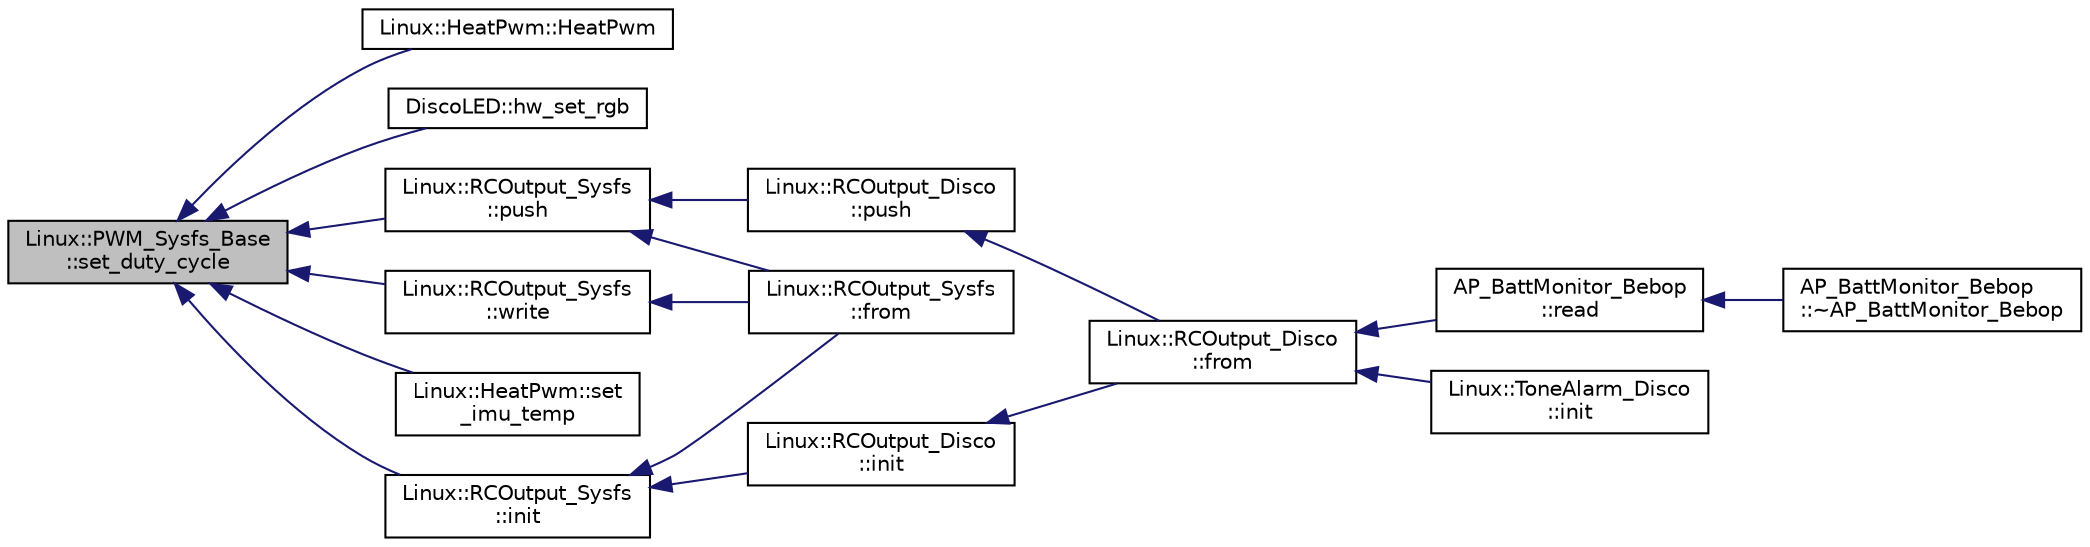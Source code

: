 digraph "Linux::PWM_Sysfs_Base::set_duty_cycle"
{
 // INTERACTIVE_SVG=YES
  edge [fontname="Helvetica",fontsize="10",labelfontname="Helvetica",labelfontsize="10"];
  node [fontname="Helvetica",fontsize="10",shape=record];
  rankdir="LR";
  Node1 [label="Linux::PWM_Sysfs_Base\l::set_duty_cycle",height=0.2,width=0.4,color="black", fillcolor="grey75", style="filled", fontcolor="black"];
  Node1 -> Node2 [dir="back",color="midnightblue",fontsize="10",style="solid",fontname="Helvetica"];
  Node2 [label="Linux::HeatPwm::HeatPwm",height=0.2,width=0.4,color="black", fillcolor="white", style="filled",URL="$classLinux_1_1HeatPwm.html#a910503ba8647930c989ec4311051447a"];
  Node1 -> Node3 [dir="back",color="midnightblue",fontsize="10",style="solid",fontname="Helvetica"];
  Node3 [label="DiscoLED::hw_set_rgb",height=0.2,width=0.4,color="black", fillcolor="white", style="filled",URL="$classDiscoLED.html#aaa82a5ea124e3e905cf34e4d8be3f1f0"];
  Node1 -> Node4 [dir="back",color="midnightblue",fontsize="10",style="solid",fontname="Helvetica"];
  Node4 [label="Linux::RCOutput_Sysfs\l::init",height=0.2,width=0.4,color="black", fillcolor="white", style="filled",URL="$classLinux_1_1RCOutput__Sysfs.html#ad1cd8fe20a99d08df3401f1f0ea968f2"];
  Node4 -> Node5 [dir="back",color="midnightblue",fontsize="10",style="solid",fontname="Helvetica"];
  Node5 [label="Linux::RCOutput_Disco\l::init",height=0.2,width=0.4,color="black", fillcolor="white", style="filled",URL="$classLinux_1_1RCOutput__Disco.html#aa7c4f715a6e793972896389de9d642ad"];
  Node5 -> Node6 [dir="back",color="midnightblue",fontsize="10",style="solid",fontname="Helvetica"];
  Node6 [label="Linux::RCOutput_Disco\l::from",height=0.2,width=0.4,color="black", fillcolor="white", style="filled",URL="$classLinux_1_1RCOutput__Disco.html#a8692caab118bef928bbc9cc2a0a494b9"];
  Node6 -> Node7 [dir="back",color="midnightblue",fontsize="10",style="solid",fontname="Helvetica"];
  Node7 [label="AP_BattMonitor_Bebop\l::read",height=0.2,width=0.4,color="black", fillcolor="white", style="filled",URL="$classAP__BattMonitor__Bebop.html#a21f5d7fd4482fff9ca7d42b91770871b"];
  Node7 -> Node8 [dir="back",color="midnightblue",fontsize="10",style="solid",fontname="Helvetica"];
  Node8 [label="AP_BattMonitor_Bebop\l::~AP_BattMonitor_Bebop",height=0.2,width=0.4,color="black", fillcolor="white", style="filled",URL="$classAP__BattMonitor__Bebop.html#ae3bddd45e54f95f4641bf52fa8d32f8a"];
  Node6 -> Node9 [dir="back",color="midnightblue",fontsize="10",style="solid",fontname="Helvetica"];
  Node9 [label="Linux::ToneAlarm_Disco\l::init",height=0.2,width=0.4,color="black", fillcolor="white", style="filled",URL="$classLinux_1_1ToneAlarm__Disco.html#a4560b4c776576123f40fbd85a3f9da37"];
  Node4 -> Node10 [dir="back",color="midnightblue",fontsize="10",style="solid",fontname="Helvetica"];
  Node10 [label="Linux::RCOutput_Sysfs\l::from",height=0.2,width=0.4,color="black", fillcolor="white", style="filled",URL="$classLinux_1_1RCOutput__Sysfs.html#a68d76708ae4d1edde0af071d455248d1"];
  Node1 -> Node11 [dir="back",color="midnightblue",fontsize="10",style="solid",fontname="Helvetica"];
  Node11 [label="Linux::RCOutput_Sysfs\l::push",height=0.2,width=0.4,color="black", fillcolor="white", style="filled",URL="$classLinux_1_1RCOutput__Sysfs.html#aeadb2fda0065ffab9d2f962bbf9a54e1"];
  Node11 -> Node12 [dir="back",color="midnightblue",fontsize="10",style="solid",fontname="Helvetica"];
  Node12 [label="Linux::RCOutput_Disco\l::push",height=0.2,width=0.4,color="black", fillcolor="white", style="filled",URL="$classLinux_1_1RCOutput__Disco.html#af3f31fe70768e015708807345481de35"];
  Node12 -> Node6 [dir="back",color="midnightblue",fontsize="10",style="solid",fontname="Helvetica"];
  Node11 -> Node10 [dir="back",color="midnightblue",fontsize="10",style="solid",fontname="Helvetica"];
  Node1 -> Node13 [dir="back",color="midnightblue",fontsize="10",style="solid",fontname="Helvetica"];
  Node13 [label="Linux::HeatPwm::set\l_imu_temp",height=0.2,width=0.4,color="black", fillcolor="white", style="filled",URL="$classLinux_1_1HeatPwm.html#a9efbbb82e8cc8bced46144455abec9cb"];
  Node1 -> Node14 [dir="back",color="midnightblue",fontsize="10",style="solid",fontname="Helvetica"];
  Node14 [label="Linux::RCOutput_Sysfs\l::write",height=0.2,width=0.4,color="black", fillcolor="white", style="filled",URL="$classLinux_1_1RCOutput__Sysfs.html#a0051cf0dea1359a42e72d1219fee52c2"];
  Node14 -> Node10 [dir="back",color="midnightblue",fontsize="10",style="solid",fontname="Helvetica"];
}
